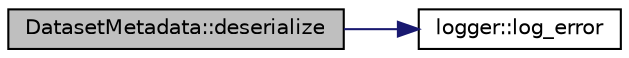 digraph "DatasetMetadata::deserialize"
{
 // LATEX_PDF_SIZE
  bgcolor="transparent";
  edge [fontname="Helvetica",fontsize="10",labelfontname="Helvetica",labelfontsize="10"];
  node [fontname="Helvetica",fontsize="10",shape=record];
  rankdir="LR";
  Node1 [label="DatasetMetadata::deserialize",height=0.2,width=0.4,color="black", fillcolor="grey75", style="filled", fontcolor="black",tooltip="Deserializes the given serialized buffer of the specified size into this DatasetMetadata object."];
  Node1 -> Node2 [color="midnightblue",fontsize="10",style="solid",fontname="Helvetica"];
  Node2 [label="logger::log_error",height=0.2,width=0.4,color="black",URL="$namespacelogger.html#a53f34feeb22a94db295af05b8b2aab5c",tooltip="Error logging function with template arguments. Separates input parameters with spaces...."];
}
